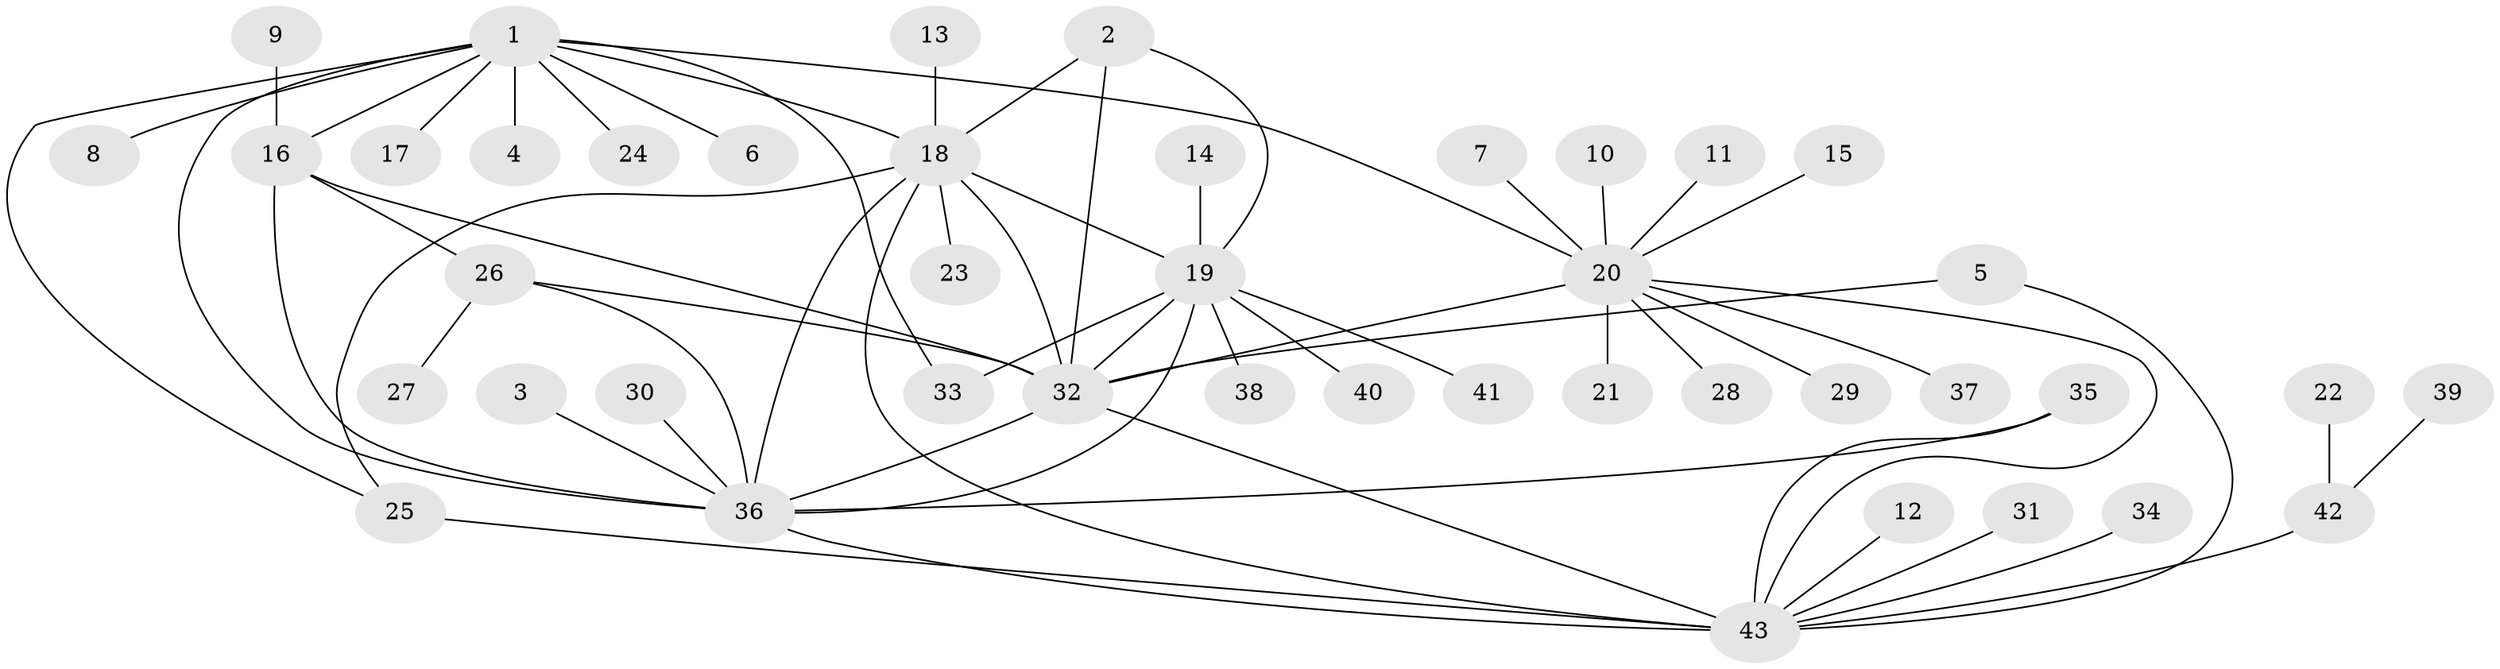 // original degree distribution, {3: 0.09302325581395349, 6: 0.09302325581395349, 8: 0.023255813953488372, 13: 0.011627906976744186, 4: 0.06976744186046512, 10: 0.011627906976744186, 5: 0.023255813953488372, 11: 0.011627906976744186, 1: 0.5348837209302325, 2: 0.12790697674418605}
// Generated by graph-tools (version 1.1) at 2025/50/03/09/25 03:50:42]
// undirected, 43 vertices, 61 edges
graph export_dot {
graph [start="1"]
  node [color=gray90,style=filled];
  1;
  2;
  3;
  4;
  5;
  6;
  7;
  8;
  9;
  10;
  11;
  12;
  13;
  14;
  15;
  16;
  17;
  18;
  19;
  20;
  21;
  22;
  23;
  24;
  25;
  26;
  27;
  28;
  29;
  30;
  31;
  32;
  33;
  34;
  35;
  36;
  37;
  38;
  39;
  40;
  41;
  42;
  43;
  1 -- 4 [weight=1.0];
  1 -- 6 [weight=1.0];
  1 -- 8 [weight=1.0];
  1 -- 16 [weight=1.0];
  1 -- 17 [weight=1.0];
  1 -- 18 [weight=1.0];
  1 -- 20 [weight=1.0];
  1 -- 24 [weight=1.0];
  1 -- 25 [weight=1.0];
  1 -- 33 [weight=1.0];
  1 -- 36 [weight=1.0];
  2 -- 18 [weight=1.0];
  2 -- 19 [weight=1.0];
  2 -- 32 [weight=1.0];
  3 -- 36 [weight=1.0];
  5 -- 32 [weight=1.0];
  5 -- 43 [weight=1.0];
  7 -- 20 [weight=1.0];
  9 -- 16 [weight=1.0];
  10 -- 20 [weight=1.0];
  11 -- 20 [weight=1.0];
  12 -- 43 [weight=1.0];
  13 -- 18 [weight=1.0];
  14 -- 19 [weight=1.0];
  15 -- 20 [weight=1.0];
  16 -- 26 [weight=1.0];
  16 -- 32 [weight=1.0];
  16 -- 36 [weight=1.0];
  18 -- 19 [weight=1.0];
  18 -- 23 [weight=1.0];
  18 -- 25 [weight=1.0];
  18 -- 32 [weight=1.0];
  18 -- 36 [weight=1.0];
  18 -- 43 [weight=2.0];
  19 -- 32 [weight=1.0];
  19 -- 33 [weight=1.0];
  19 -- 36 [weight=1.0];
  19 -- 38 [weight=1.0];
  19 -- 40 [weight=1.0];
  19 -- 41 [weight=1.0];
  20 -- 21 [weight=1.0];
  20 -- 28 [weight=1.0];
  20 -- 29 [weight=1.0];
  20 -- 32 [weight=3.0];
  20 -- 37 [weight=1.0];
  20 -- 43 [weight=1.0];
  22 -- 42 [weight=1.0];
  25 -- 43 [weight=2.0];
  26 -- 27 [weight=1.0];
  26 -- 32 [weight=1.0];
  26 -- 36 [weight=1.0];
  30 -- 36 [weight=1.0];
  31 -- 43 [weight=1.0];
  32 -- 36 [weight=1.0];
  32 -- 43 [weight=1.0];
  34 -- 43 [weight=1.0];
  35 -- 36 [weight=1.0];
  35 -- 43 [weight=1.0];
  36 -- 43 [weight=1.0];
  39 -- 42 [weight=1.0];
  42 -- 43 [weight=1.0];
}
